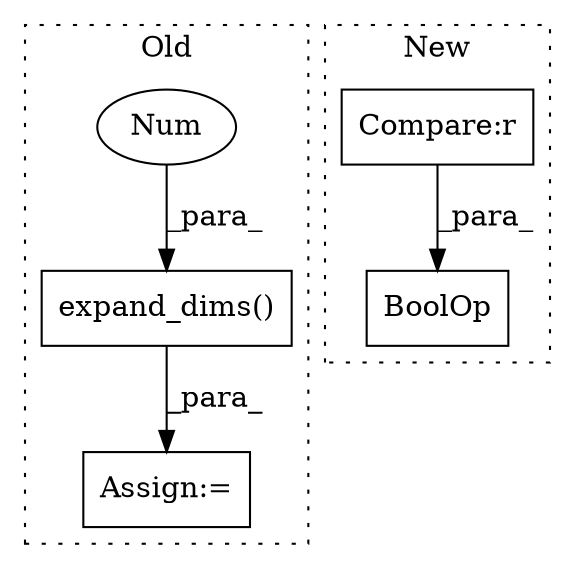 digraph G {
subgraph cluster0 {
1 [label="expand_dims()" a="75" s="610,632" l="15,1" shape="box"];
3 [label="Num" a="76" s="630" l="2" shape="ellipse"];
5 [label="Assign:=" a="68" s="609" l="1" shape="box"];
label = "Old";
style="dotted";
}
subgraph cluster1 {
2 [label="BoolOp" a="72" s="506" l="38" shape="box"];
4 [label="Compare:r" a="40" s="506" l="20" shape="box"];
label = "New";
style="dotted";
}
1 -> 5 [label="_para_"];
3 -> 1 [label="_para_"];
4 -> 2 [label="_para_"];
}